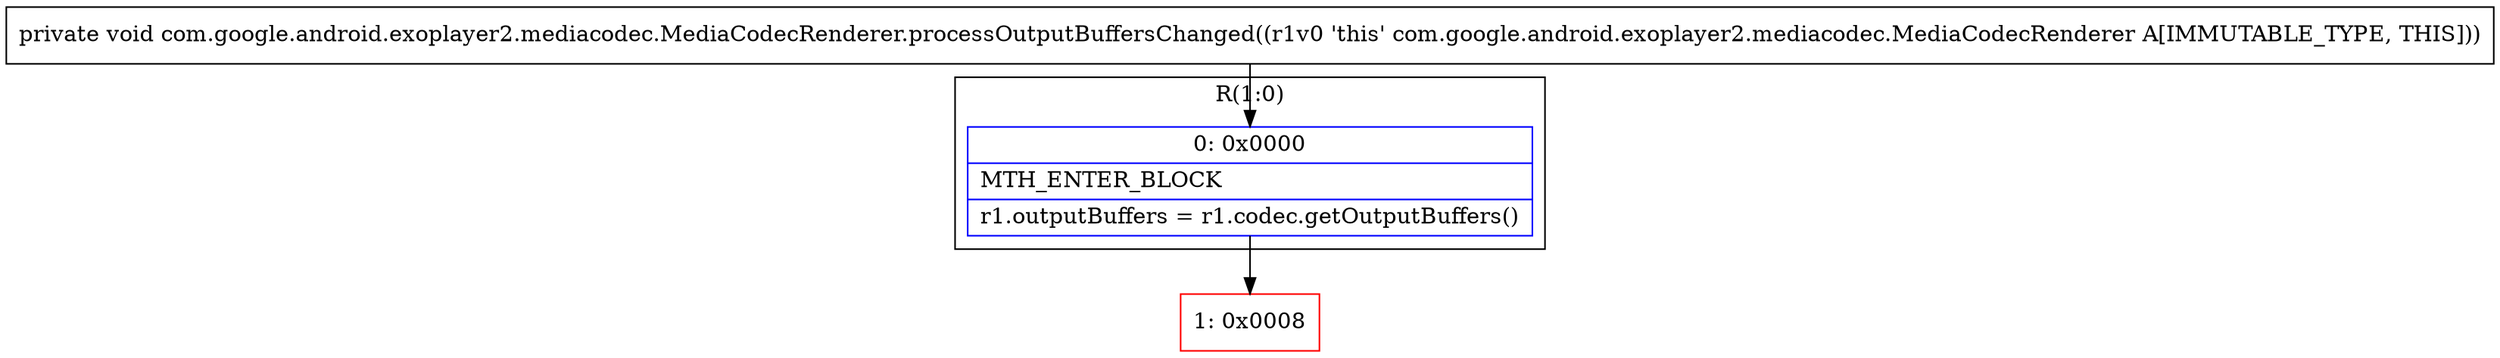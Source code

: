 digraph "CFG forcom.google.android.exoplayer2.mediacodec.MediaCodecRenderer.processOutputBuffersChanged()V" {
subgraph cluster_Region_143925312 {
label = "R(1:0)";
node [shape=record,color=blue];
Node_0 [shape=record,label="{0\:\ 0x0000|MTH_ENTER_BLOCK\l|r1.outputBuffers = r1.codec.getOutputBuffers()\l}"];
}
Node_1 [shape=record,color=red,label="{1\:\ 0x0008}"];
MethodNode[shape=record,label="{private void com.google.android.exoplayer2.mediacodec.MediaCodecRenderer.processOutputBuffersChanged((r1v0 'this' com.google.android.exoplayer2.mediacodec.MediaCodecRenderer A[IMMUTABLE_TYPE, THIS])) }"];
MethodNode -> Node_0;
Node_0 -> Node_1;
}

